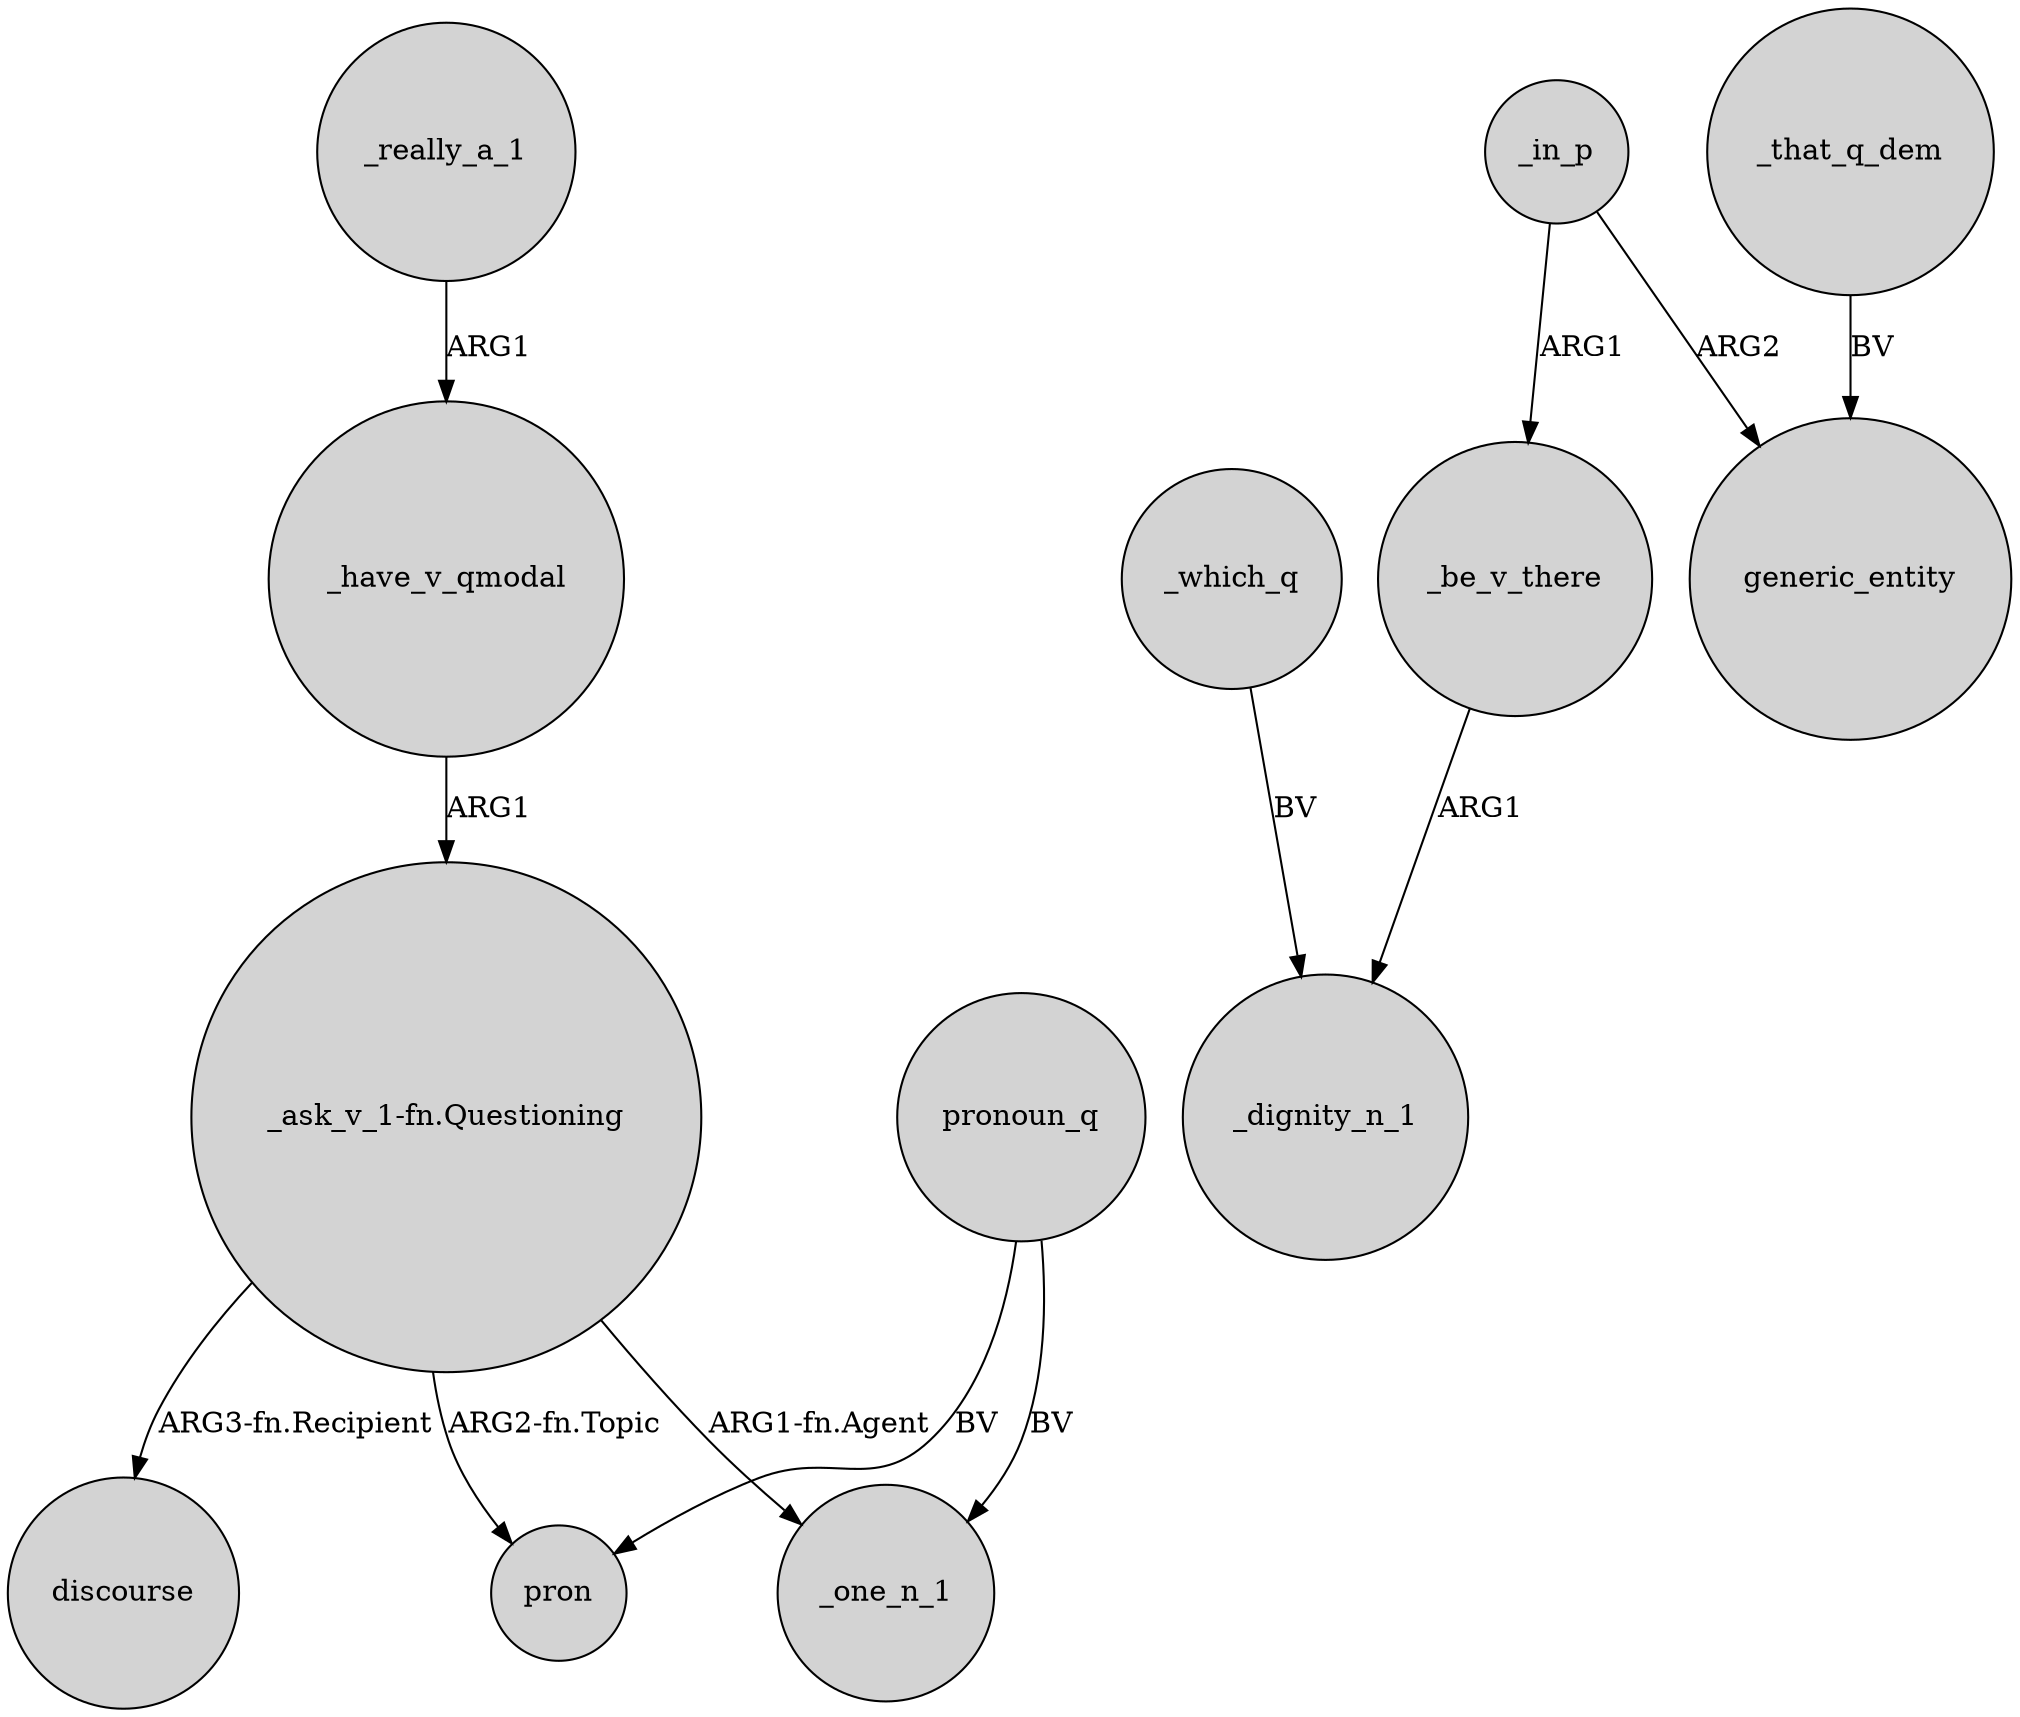 digraph {
	node [shape=circle style=filled]
	_have_v_qmodal -> "_ask_v_1-fn.Questioning" [label=ARG1]
	_which_q -> _dignity_n_1 [label=BV]
	_in_p -> generic_entity [label=ARG2]
	_be_v_there -> _dignity_n_1 [label=ARG1]
	_really_a_1 -> _have_v_qmodal [label=ARG1]
	_that_q_dem -> generic_entity [label=BV]
	"_ask_v_1-fn.Questioning" -> discourse [label="ARG3-fn.Recipient"]
	_in_p -> _be_v_there [label=ARG1]
	pronoun_q -> _one_n_1 [label=BV]
	"_ask_v_1-fn.Questioning" -> pron [label="ARG2-fn.Topic"]
	"_ask_v_1-fn.Questioning" -> _one_n_1 [label="ARG1-fn.Agent"]
	pronoun_q -> pron [label=BV]
}
